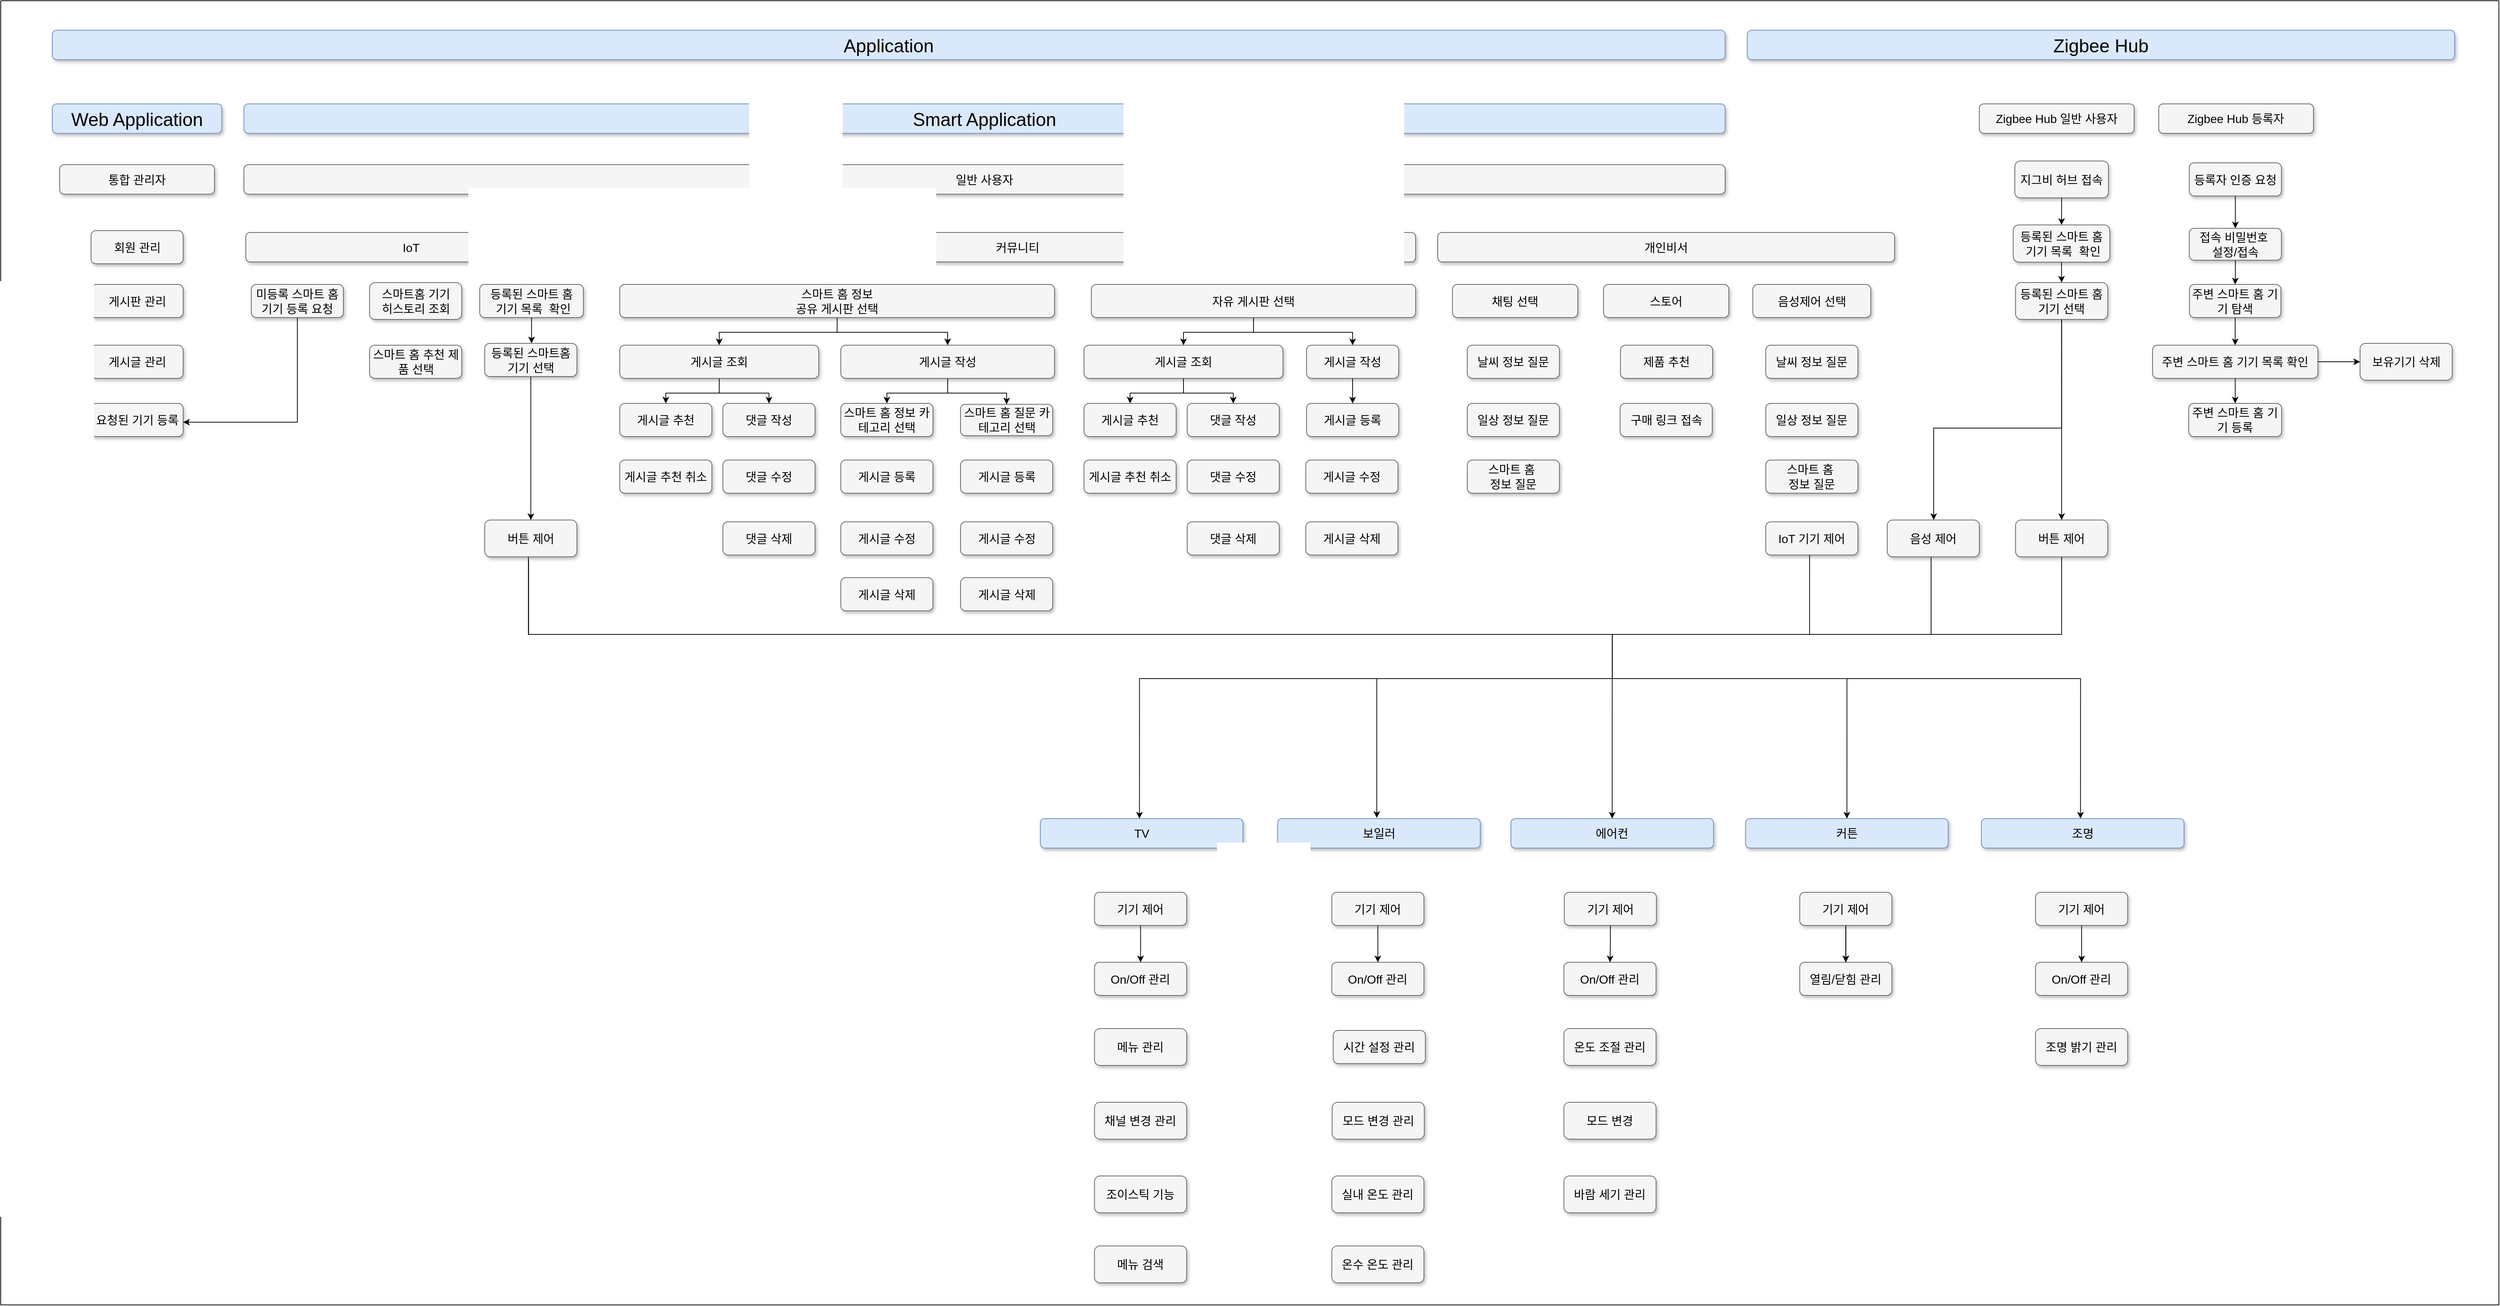 <mxfile version="24.2.5" type="device">
  <diagram name="페이지-1" id="fLK22L0cyS2KONPvhXHz">
    <mxGraphModel dx="6066" dy="696" grid="1" gridSize="10" guides="1" tooltips="1" connect="1" arrows="1" fold="1" page="1" pageScale="1" pageWidth="827" pageHeight="1169" math="0" shadow="0">
      <root>
        <mxCell id="0" />
        <mxCell id="1" parent="0" />
        <mxCell id="XsFv-7W7JYTAU17G-Qvy-7" value="스마트 홈 정보 카테고리 선택" style="whiteSpace=wrap;html=1;rounded=1;shadow=1;strokeWidth=1;fontSize=16;align=center;fillColor=#f5f5f5;strokeColor=#666666;" vertex="1" parent="1">
          <mxGeometry x="-1340" y="2286.51" width="125" height="45" as="geometry" />
        </mxCell>
        <mxCell id="XsFv-7W7JYTAU17G-Qvy-8" value="게시글 수정" style="whiteSpace=wrap;html=1;rounded=1;shadow=1;strokeWidth=1;fontSize=16;align=center;fillColor=#f5f5f5;strokeColor=#666666;" vertex="1" parent="1">
          <mxGeometry x="-1340" y="2447.26" width="125" height="45" as="geometry" />
        </mxCell>
        <mxCell id="XsFv-7W7JYTAU17G-Qvy-9" value="게시글 삭제" style="whiteSpace=wrap;html=1;rounded=1;shadow=1;strokeWidth=1;fontSize=16;align=center;fillColor=#f5f5f5;strokeColor=#666666;" vertex="1" parent="1">
          <mxGeometry x="-1340" y="2523" width="125" height="45" as="geometry" />
        </mxCell>
        <mxCell id="XsFv-7W7JYTAU17G-Qvy-10" value="통합 관리자" style="whiteSpace=wrap;html=1;rounded=1;shadow=1;strokeWidth=1;fontSize=16;align=center;fillColor=#f5f5f5;strokeColor=#666666;" vertex="1" parent="1">
          <mxGeometry x="-2400" y="1962.5" width="210" height="40" as="geometry" />
        </mxCell>
        <mxCell id="XsFv-7W7JYTAU17G-Qvy-11" value="일반 사용자" style="whiteSpace=wrap;html=1;rounded=1;shadow=1;strokeWidth=1;fontSize=16;align=center;fillColor=#f5f5f5;strokeColor=#666666;" vertex="1" parent="1">
          <mxGeometry x="-2150" y="1962.5" width="2010" height="40" as="geometry" />
        </mxCell>
        <mxCell id="XsFv-7W7JYTAU17G-Qvy-12" value="&lt;font style=&quot;font-size: 25px;&quot;&gt;Application&lt;/font&gt;" style="whiteSpace=wrap;html=1;rounded=1;shadow=1;strokeWidth=1;fontSize=16;align=center;fillColor=#dae8fc;strokeColor=#6c8ebf;" vertex="1" parent="1">
          <mxGeometry x="-2410" y="1780" width="2270" height="40" as="geometry" />
        </mxCell>
        <mxCell id="XsFv-7W7JYTAU17G-Qvy-13" value="보유기기 삭제" style="whiteSpace=wrap;html=1;rounded=1;shadow=1;strokeWidth=1;fontSize=16;align=center;fillColor=#f5f5f5;strokeColor=#666666;" vertex="1" parent="1">
          <mxGeometry x="721.63" y="2205" width="125" height="50" as="geometry" />
        </mxCell>
        <mxCell id="XsFv-7W7JYTAU17G-Qvy-14" style="edgeStyle=orthogonalEdgeStyle;rounded=0;orthogonalLoop=1;jettySize=auto;html=1;exitX=0.5;exitY=1;exitDx=0;exitDy=0;entryX=0.5;entryY=0;entryDx=0;entryDy=0;" edge="1" parent="1">
          <mxGeometry relative="1" as="geometry">
            <mxPoint x="-1763.69" y="2499.38" as="sourcePoint" />
            <mxPoint x="342.25" y="2850" as="targetPoint" />
            <Array as="points">
              <mxPoint x="-1764" y="2600" />
              <mxPoint x="-293" y="2600" />
              <mxPoint x="-293" y="2660" />
              <mxPoint x="342" y="2660" />
            </Array>
          </mxGeometry>
        </mxCell>
        <mxCell id="XsFv-7W7JYTAU17G-Qvy-15" value="버튼 제어" style="whiteSpace=wrap;html=1;rounded=1;shadow=1;strokeWidth=1;fontSize=16;align=center;fillColor=#f5f5f5;strokeColor=#666666;" vertex="1" parent="1">
          <mxGeometry x="-1823.19" y="2444.76" width="125" height="50" as="geometry" />
        </mxCell>
        <mxCell id="XsFv-7W7JYTAU17G-Qvy-16" style="edgeStyle=orthogonalEdgeStyle;rounded=0;orthogonalLoop=1;jettySize=auto;html=1;exitX=0.5;exitY=1;exitDx=0;exitDy=0;entryX=0.5;entryY=0;entryDx=0;entryDy=0;" edge="1" parent="1" source="XsFv-7W7JYTAU17G-Qvy-17" target="XsFv-7W7JYTAU17G-Qvy-28">
          <mxGeometry relative="1" as="geometry">
            <Array as="points">
              <mxPoint x="317" y="2600" />
              <mxPoint x="-293" y="2600" />
            </Array>
          </mxGeometry>
        </mxCell>
        <mxCell id="XsFv-7W7JYTAU17G-Qvy-17" value="버튼 제어" style="whiteSpace=wrap;html=1;rounded=1;shadow=1;strokeWidth=1;fontSize=16;align=center;fillColor=#f5f5f5;strokeColor=#666666;" vertex="1" parent="1">
          <mxGeometry x="254.13" y="2444.76" width="125" height="50" as="geometry" />
        </mxCell>
        <mxCell id="XsFv-7W7JYTAU17G-Qvy-18" value="등록된 스마트 홈&lt;div&gt;&amp;nbsp;기기&amp;nbsp;목록&amp;nbsp; 확인&lt;/div&gt;" style="whiteSpace=wrap;html=1;rounded=1;shadow=1;strokeWidth=1;fontSize=16;align=center;fillColor=#f5f5f5;strokeColor=#666666;" vertex="1" parent="1">
          <mxGeometry x="-1830" y="2125" width="140.62" height="45" as="geometry" />
        </mxCell>
        <mxCell id="XsFv-7W7JYTAU17G-Qvy-19" value="" style="endArrow=classic;html=1;rounded=0;exitX=0.5;exitY=1;exitDx=0;exitDy=0;entryX=0.5;entryY=0;entryDx=0;entryDy=0;" edge="1" parent="1" source="XsFv-7W7JYTAU17G-Qvy-18">
          <mxGeometry width="50" height="50" relative="1" as="geometry">
            <mxPoint x="-1745.19" y="2163" as="sourcePoint" />
            <mxPoint x="-1759.69" y="2205" as="targetPoint" />
          </mxGeometry>
        </mxCell>
        <mxCell id="XsFv-7W7JYTAU17G-Qvy-20" style="edgeStyle=orthogonalEdgeStyle;rounded=0;orthogonalLoop=1;jettySize=auto;html=1;" edge="1" parent="1" source="XsFv-7W7JYTAU17G-Qvy-139" target="XsFv-7W7JYTAU17G-Qvy-15">
          <mxGeometry relative="1" as="geometry">
            <mxPoint x="-1759.69" y="2255" as="sourcePoint" />
          </mxGeometry>
        </mxCell>
        <mxCell id="XsFv-7W7JYTAU17G-Qvy-21" value="게시글 관리" style="whiteSpace=wrap;html=1;rounded=1;shadow=1;strokeWidth=1;fontSize=16;align=center;fillColor=#f5f5f5;strokeColor=#666666;" vertex="1" parent="1">
          <mxGeometry x="-2357.5" y="2207.5" width="125" height="45" as="geometry" />
        </mxCell>
        <mxCell id="XsFv-7W7JYTAU17G-Qvy-22" value="회원 관리" style="whiteSpace=wrap;html=1;rounded=1;shadow=1;strokeWidth=1;fontSize=16;align=center;fillColor=#f5f5f5;strokeColor=#666666;" vertex="1" parent="1">
          <mxGeometry x="-2357.5" y="2052" width="125" height="45" as="geometry" />
        </mxCell>
        <mxCell id="XsFv-7W7JYTAU17G-Qvy-23" value="게시판 관리" style="whiteSpace=wrap;html=1;rounded=1;shadow=1;strokeWidth=1;fontSize=16;align=center;fillColor=#f5f5f5;strokeColor=#666666;" vertex="1" parent="1">
          <mxGeometry x="-2357.5" y="2125" width="125" height="45" as="geometry" />
        </mxCell>
        <mxCell id="XsFv-7W7JYTAU17G-Qvy-24" value="요청된 기기 등록" style="whiteSpace=wrap;html=1;rounded=1;shadow=1;strokeWidth=1;fontSize=16;align=center;fillColor=#f5f5f5;strokeColor=#666666;" vertex="1" parent="1">
          <mxGeometry x="-2357.5" y="2286.51" width="125" height="45" as="geometry" />
        </mxCell>
        <mxCell id="XsFv-7W7JYTAU17G-Qvy-25" value="Zigbee Hub 일반 사용자" style="whiteSpace=wrap;html=1;rounded=1;shadow=1;strokeWidth=1;fontSize=16;align=center;fillColor=#f5f5f5;strokeColor=#666666;" vertex="1" parent="1">
          <mxGeometry x="205" y="1880" width="210" height="40" as="geometry" />
        </mxCell>
        <mxCell id="XsFv-7W7JYTAU17G-Qvy-26" value="&lt;font style=&quot;font-size: 25px;&quot;&gt;Zigbee Hub&lt;/font&gt;" style="whiteSpace=wrap;html=1;rounded=1;shadow=1;strokeWidth=1;fontSize=16;align=center;fillColor=#dae8fc;strokeColor=#6c8ebf;" vertex="1" parent="1">
          <mxGeometry x="-110" y="1780" width="960" height="40" as="geometry" />
        </mxCell>
        <mxCell id="XsFv-7W7JYTAU17G-Qvy-27" value="보일러" style="whiteSpace=wrap;html=1;rounded=1;shadow=1;strokeWidth=1;fontSize=16;align=center;fillColor=#dae8fc;strokeColor=#6c8ebf;" vertex="1" parent="1">
          <mxGeometry x="-747.25" y="2850" width="275" height="40" as="geometry" />
        </mxCell>
        <mxCell id="XsFv-7W7JYTAU17G-Qvy-28" value="에어컨" style="whiteSpace=wrap;html=1;rounded=1;shadow=1;strokeWidth=1;fontSize=16;align=center;fillColor=#dae8fc;strokeColor=#6c8ebf;" vertex="1" parent="1">
          <mxGeometry x="-430.75" y="2850" width="275" height="40" as="geometry" />
        </mxCell>
        <mxCell id="XsFv-7W7JYTAU17G-Qvy-29" value="TV" style="whiteSpace=wrap;html=1;rounded=1;shadow=1;strokeWidth=1;fontSize=16;align=center;fillColor=#dae8fc;strokeColor=#6c8ebf;" vertex="1" parent="1">
          <mxGeometry x="-1069.25" y="2850" width="275" height="40" as="geometry" />
        </mxCell>
        <mxCell id="XsFv-7W7JYTAU17G-Qvy-30" value="커튼" style="whiteSpace=wrap;html=1;rounded=1;shadow=1;strokeWidth=1;fontSize=16;align=center;fillColor=#dae8fc;strokeColor=#6c8ebf;" vertex="1" parent="1">
          <mxGeometry x="-112.25" y="2850" width="275" height="40" as="geometry" />
        </mxCell>
        <mxCell id="XsFv-7W7JYTAU17G-Qvy-31" value="조명" style="whiteSpace=wrap;html=1;rounded=1;shadow=1;strokeWidth=1;fontSize=16;align=center;fillColor=#dae8fc;strokeColor=#6c8ebf;" vertex="1" parent="1">
          <mxGeometry x="207.75" y="2850" width="275" height="40" as="geometry" />
        </mxCell>
        <mxCell id="XsFv-7W7JYTAU17G-Qvy-32" value="On/Off 관리" style="whiteSpace=wrap;html=1;rounded=1;shadow=1;strokeWidth=1;fontSize=16;align=center;fillColor=#f5f5f5;strokeColor=#666666;" vertex="1" parent="1">
          <mxGeometry x="-673.75" y="3045" width="125" height="45" as="geometry" />
        </mxCell>
        <mxCell id="XsFv-7W7JYTAU17G-Qvy-33" value="모드 변경 관리" style="whiteSpace=wrap;html=1;rounded=1;shadow=1;strokeWidth=1;fontSize=16;align=center;fillColor=#f5f5f5;strokeColor=#666666;" vertex="1" parent="1">
          <mxGeometry x="-673.25" y="3235" width="125" height="50" as="geometry" />
        </mxCell>
        <mxCell id="XsFv-7W7JYTAU17G-Qvy-34" value="On/Off 관리" style="whiteSpace=wrap;html=1;rounded=1;shadow=1;strokeWidth=1;fontSize=16;align=center;fillColor=#f5f5f5;strokeColor=#666666;" vertex="1" parent="1">
          <mxGeometry x="-358.75" y="3045" width="125" height="45" as="geometry" />
        </mxCell>
        <mxCell id="XsFv-7W7JYTAU17G-Qvy-35" value="온도 조절 관리" style="whiteSpace=wrap;html=1;rounded=1;shadow=1;strokeWidth=1;fontSize=16;align=center;fillColor=#f5f5f5;strokeColor=#666666;" vertex="1" parent="1">
          <mxGeometry x="-358.75" y="3135" width="125" height="50" as="geometry" />
        </mxCell>
        <mxCell id="XsFv-7W7JYTAU17G-Qvy-36" value="메뉴 관리" style="whiteSpace=wrap;html=1;rounded=1;shadow=1;strokeWidth=1;fontSize=16;align=center;fillColor=#f5f5f5;strokeColor=#666666;" vertex="1" parent="1">
          <mxGeometry x="-995.75" y="3135" width="125" height="50" as="geometry" />
        </mxCell>
        <mxCell id="XsFv-7W7JYTAU17G-Qvy-37" value="On/Off 관리" style="whiteSpace=wrap;html=1;rounded=1;shadow=1;strokeWidth=1;fontSize=16;align=center;fillColor=#f5f5f5;strokeColor=#666666;" vertex="1" parent="1">
          <mxGeometry x="-995.75" y="3045" width="125" height="45" as="geometry" />
        </mxCell>
        <mxCell id="XsFv-7W7JYTAU17G-Qvy-38" value="열림/닫힘 관리" style="whiteSpace=wrap;html=1;rounded=1;shadow=1;strokeWidth=1;fontSize=16;align=center;fillColor=#f5f5f5;strokeColor=#666666;" vertex="1" parent="1">
          <mxGeometry x="-38.75" y="3045" width="125" height="45" as="geometry" />
        </mxCell>
        <mxCell id="XsFv-7W7JYTAU17G-Qvy-39" value="On/Off 관리" style="whiteSpace=wrap;html=1;rounded=1;shadow=1;strokeWidth=1;fontSize=16;align=center;fillColor=#f5f5f5;strokeColor=#666666;" vertex="1" parent="1">
          <mxGeometry x="281.25" y="3045" width="125" height="45" as="geometry" />
        </mxCell>
        <mxCell id="XsFv-7W7JYTAU17G-Qvy-40" value="조명 밝기 관리" style="whiteSpace=wrap;html=1;rounded=1;shadow=1;strokeWidth=1;fontSize=16;align=center;fillColor=#f5f5f5;strokeColor=#666666;" vertex="1" parent="1">
          <mxGeometry x="281.25" y="3135" width="125" height="50" as="geometry" />
        </mxCell>
        <mxCell id="XsFv-7W7JYTAU17G-Qvy-41" value="모드 변경" style="whiteSpace=wrap;html=1;rounded=1;shadow=1;strokeWidth=1;fontSize=16;align=center;fillColor=#f5f5f5;strokeColor=#666666;" vertex="1" parent="1">
          <mxGeometry x="-358.75" y="3235" width="125" height="50" as="geometry" />
        </mxCell>
        <mxCell id="XsFv-7W7JYTAU17G-Qvy-42" value="&lt;span&gt;바람 세기 관리&lt;/span&gt;" style="whiteSpace=wrap;html=1;rounded=1;shadow=1;strokeWidth=1;fontSize=16;align=center;fillColor=#f5f5f5;strokeColor=#666666;" vertex="1" parent="1">
          <mxGeometry x="-358.75" y="3335" width="125" height="50" as="geometry" />
        </mxCell>
        <mxCell id="XsFv-7W7JYTAU17G-Qvy-43" value="조이스틱 기능" style="whiteSpace=wrap;html=1;rounded=1;shadow=1;strokeWidth=1;fontSize=16;align=center;fillColor=#f5f5f5;strokeColor=#666666;" vertex="1" parent="1">
          <mxGeometry x="-995.75" y="3335" width="125" height="50" as="geometry" />
        </mxCell>
        <mxCell id="XsFv-7W7JYTAU17G-Qvy-44" value="채널 변경 관리" style="whiteSpace=wrap;html=1;rounded=1;shadow=1;strokeWidth=1;fontSize=16;align=center;fillColor=#f5f5f5;strokeColor=#666666;" vertex="1" parent="1">
          <mxGeometry x="-995.75" y="3235" width="125" height="50" as="geometry" />
        </mxCell>
        <mxCell id="XsFv-7W7JYTAU17G-Qvy-45" value="메뉴 검색" style="whiteSpace=wrap;html=1;rounded=1;shadow=1;strokeWidth=1;fontSize=16;align=center;fillColor=#f5f5f5;strokeColor=#666666;" vertex="1" parent="1">
          <mxGeometry x="-995.75" y="3430" width="125" height="50" as="geometry" />
        </mxCell>
        <mxCell id="XsFv-7W7JYTAU17G-Qvy-46" style="edgeStyle=orthogonalEdgeStyle;rounded=0;orthogonalLoop=1;jettySize=auto;html=1;exitX=0.5;exitY=1;exitDx=0;exitDy=0;entryX=0.5;entryY=0;entryDx=0;entryDy=0;" edge="1" parent="1" source="XsFv-7W7JYTAU17G-Qvy-48" target="XsFv-7W7JYTAU17G-Qvy-17">
          <mxGeometry relative="1" as="geometry" />
        </mxCell>
        <mxCell id="XsFv-7W7JYTAU17G-Qvy-47" style="edgeStyle=orthogonalEdgeStyle;rounded=0;orthogonalLoop=1;jettySize=auto;html=1;exitX=0.5;exitY=1;exitDx=0;exitDy=0;" edge="1" parent="1" source="XsFv-7W7JYTAU17G-Qvy-48" target="XsFv-7W7JYTAU17G-Qvy-121">
          <mxGeometry relative="1" as="geometry">
            <Array as="points">
              <mxPoint x="317" y="2320" />
              <mxPoint x="143" y="2320" />
            </Array>
          </mxGeometry>
        </mxCell>
        <mxCell id="XsFv-7W7JYTAU17G-Qvy-48" value="등록된 스마트 홈 기기 선택" style="whiteSpace=wrap;html=1;rounded=1;shadow=1;strokeWidth=1;fontSize=16;align=center;fillColor=#f5f5f5;strokeColor=#666666;" vertex="1" parent="1">
          <mxGeometry x="254.13" y="2122.5" width="125" height="50" as="geometry" />
        </mxCell>
        <mxCell id="XsFv-7W7JYTAU17G-Qvy-49" style="edgeStyle=orthogonalEdgeStyle;rounded=0;orthogonalLoop=1;jettySize=auto;html=1;exitX=0.5;exitY=1;exitDx=0;exitDy=0;" edge="1" parent="1" source="XsFv-7W7JYTAU17G-Qvy-50" target="XsFv-7W7JYTAU17G-Qvy-48">
          <mxGeometry relative="1" as="geometry" />
        </mxCell>
        <mxCell id="XsFv-7W7JYTAU17G-Qvy-50" value="등록된 스마트 홈&lt;div&gt;&amp;nbsp;기기&amp;nbsp;목록&amp;nbsp; 확인&lt;/div&gt;" style="whiteSpace=wrap;html=1;rounded=1;shadow=1;strokeWidth=1;fontSize=16;align=center;fillColor=#f5f5f5;strokeColor=#666666;" vertex="1" parent="1">
          <mxGeometry x="251" y="2044.25" width="131" height="50.5" as="geometry" />
        </mxCell>
        <mxCell id="XsFv-7W7JYTAU17G-Qvy-51" style="edgeStyle=orthogonalEdgeStyle;rounded=0;orthogonalLoop=1;jettySize=auto;html=1;exitX=0.5;exitY=1;exitDx=0;exitDy=0;entryX=0.5;entryY=0;entryDx=0;entryDy=0;" edge="1" parent="1" source="XsFv-7W7JYTAU17G-Qvy-52" target="XsFv-7W7JYTAU17G-Qvy-37">
          <mxGeometry relative="1" as="geometry" />
        </mxCell>
        <mxCell id="XsFv-7W7JYTAU17G-Qvy-52" value="기기 제어" style="whiteSpace=wrap;html=1;rounded=1;shadow=1;strokeWidth=1;fontSize=16;align=center;fillColor=#f5f5f5;strokeColor=#666666;" vertex="1" parent="1">
          <mxGeometry x="-995.75" y="2950" width="125" height="45" as="geometry" />
        </mxCell>
        <mxCell id="XsFv-7W7JYTAU17G-Qvy-53" style="edgeStyle=orthogonalEdgeStyle;rounded=0;orthogonalLoop=1;jettySize=auto;html=1;exitX=0.5;exitY=1;exitDx=0;exitDy=0;entryX=0.5;entryY=0;entryDx=0;entryDy=0;" edge="1" parent="1" source="XsFv-7W7JYTAU17G-Qvy-54" target="XsFv-7W7JYTAU17G-Qvy-32">
          <mxGeometry relative="1" as="geometry" />
        </mxCell>
        <mxCell id="XsFv-7W7JYTAU17G-Qvy-54" value="기기 제어" style="whiteSpace=wrap;html=1;rounded=1;shadow=1;strokeWidth=1;fontSize=16;align=center;fillColor=#f5f5f5;strokeColor=#666666;" vertex="1" parent="1">
          <mxGeometry x="-673.75" y="2950" width="125" height="45" as="geometry" />
        </mxCell>
        <mxCell id="XsFv-7W7JYTAU17G-Qvy-55" style="edgeStyle=orthogonalEdgeStyle;rounded=0;orthogonalLoop=1;jettySize=auto;html=1;exitX=0.5;exitY=1;exitDx=0;exitDy=0;entryX=0.5;entryY=0;entryDx=0;entryDy=0;" edge="1" parent="1" source="XsFv-7W7JYTAU17G-Qvy-56" target="XsFv-7W7JYTAU17G-Qvy-34">
          <mxGeometry relative="1" as="geometry" />
        </mxCell>
        <mxCell id="XsFv-7W7JYTAU17G-Qvy-56" value="기기 제어" style="whiteSpace=wrap;html=1;rounded=1;shadow=1;strokeWidth=1;fontSize=16;align=center;fillColor=#f5f5f5;strokeColor=#666666;" vertex="1" parent="1">
          <mxGeometry x="-358.25" y="2950" width="125" height="45" as="geometry" />
        </mxCell>
        <mxCell id="XsFv-7W7JYTAU17G-Qvy-57" style="edgeStyle=orthogonalEdgeStyle;rounded=0;orthogonalLoop=1;jettySize=auto;html=1;exitX=0.5;exitY=1;exitDx=0;exitDy=0;entryX=0.5;entryY=0;entryDx=0;entryDy=0;" edge="1" parent="1" source="XsFv-7W7JYTAU17G-Qvy-58" target="XsFv-7W7JYTAU17G-Qvy-39">
          <mxGeometry relative="1" as="geometry" />
        </mxCell>
        <mxCell id="XsFv-7W7JYTAU17G-Qvy-58" value="기기 제어" style="whiteSpace=wrap;html=1;rounded=1;shadow=1;strokeWidth=1;fontSize=16;align=center;fillColor=#f5f5f5;strokeColor=#666666;" vertex="1" parent="1">
          <mxGeometry x="281.25" y="2950" width="125" height="45" as="geometry" />
        </mxCell>
        <mxCell id="XsFv-7W7JYTAU17G-Qvy-59" style="edgeStyle=orthogonalEdgeStyle;rounded=0;orthogonalLoop=1;jettySize=auto;html=1;exitX=0.5;exitY=1;exitDx=0;exitDy=0;entryX=0.5;entryY=0;entryDx=0;entryDy=0;" edge="1" parent="1" source="XsFv-7W7JYTAU17G-Qvy-61" target="XsFv-7W7JYTAU17G-Qvy-38">
          <mxGeometry relative="1" as="geometry" />
        </mxCell>
        <mxCell id="XsFv-7W7JYTAU17G-Qvy-60" value="" style="edgeStyle=orthogonalEdgeStyle;rounded=0;orthogonalLoop=1;jettySize=auto;html=1;" edge="1" parent="1" source="XsFv-7W7JYTAU17G-Qvy-61" target="XsFv-7W7JYTAU17G-Qvy-38">
          <mxGeometry relative="1" as="geometry" />
        </mxCell>
        <mxCell id="XsFv-7W7JYTAU17G-Qvy-61" value="기기 제어" style="whiteSpace=wrap;html=1;rounded=1;shadow=1;strokeWidth=1;fontSize=16;align=center;fillColor=#f5f5f5;strokeColor=#666666;" vertex="1" parent="1">
          <mxGeometry x="-38.75" y="2950" width="125" height="45" as="geometry" />
        </mxCell>
        <mxCell id="XsFv-7W7JYTAU17G-Qvy-62" value="Zigbee Hub 등록자" style="whiteSpace=wrap;html=1;rounded=1;shadow=1;strokeWidth=1;fontSize=16;align=center;fillColor=#f5f5f5;strokeColor=#666666;" vertex="1" parent="1">
          <mxGeometry x="448.38" y="1880" width="210" height="40" as="geometry" />
        </mxCell>
        <mxCell id="XsFv-7W7JYTAU17G-Qvy-63" style="edgeStyle=orthogonalEdgeStyle;rounded=0;orthogonalLoop=1;jettySize=auto;html=1;exitX=0.5;exitY=1;exitDx=0;exitDy=0;" edge="1" parent="1" source="XsFv-7W7JYTAU17G-Qvy-64" target="XsFv-7W7JYTAU17G-Qvy-69">
          <mxGeometry relative="1" as="geometry" />
        </mxCell>
        <mxCell id="XsFv-7W7JYTAU17G-Qvy-64" value="등록자 인증 요청" style="whiteSpace=wrap;html=1;rounded=1;shadow=1;strokeWidth=1;fontSize=16;align=center;fillColor=#f5f5f5;strokeColor=#666666;" vertex="1" parent="1">
          <mxGeometry x="489.88" y="1960" width="125" height="45" as="geometry" />
        </mxCell>
        <mxCell id="XsFv-7W7JYTAU17G-Qvy-65" value="주변 스마트 홈 기기 등록" style="whiteSpace=wrap;html=1;rounded=1;shadow=1;strokeWidth=1;fontSize=16;align=center;fillColor=#f5f5f5;strokeColor=#666666;" vertex="1" parent="1">
          <mxGeometry x="489.13" y="2286.51" width="126" height="45" as="geometry" />
        </mxCell>
        <mxCell id="XsFv-7W7JYTAU17G-Qvy-66" style="edgeStyle=orthogonalEdgeStyle;rounded=0;orthogonalLoop=1;jettySize=auto;html=1;exitX=0.5;exitY=1;exitDx=0;exitDy=0;" edge="1" parent="1" source="XsFv-7W7JYTAU17G-Qvy-67" target="XsFv-7W7JYTAU17G-Qvy-72">
          <mxGeometry relative="1" as="geometry" />
        </mxCell>
        <mxCell id="XsFv-7W7JYTAU17G-Qvy-67" value="주변 스마트 홈 기기 탐색" style="whiteSpace=wrap;html=1;rounded=1;shadow=1;strokeWidth=1;fontSize=16;align=center;fillColor=#f5f5f5;strokeColor=#666666;" vertex="1" parent="1">
          <mxGeometry x="490.13" y="2125" width="124" height="45" as="geometry" />
        </mxCell>
        <mxCell id="XsFv-7W7JYTAU17G-Qvy-68" style="edgeStyle=orthogonalEdgeStyle;rounded=0;orthogonalLoop=1;jettySize=auto;html=1;exitX=0.5;exitY=1;exitDx=0;exitDy=0;" edge="1" parent="1" source="XsFv-7W7JYTAU17G-Qvy-69" target="XsFv-7W7JYTAU17G-Qvy-67">
          <mxGeometry relative="1" as="geometry" />
        </mxCell>
        <mxCell id="XsFv-7W7JYTAU17G-Qvy-69" value="접속 비밀번호&amp;nbsp;&lt;div&gt;설정/접속&lt;/div&gt;" style="whiteSpace=wrap;html=1;rounded=1;shadow=1;strokeWidth=1;fontSize=16;align=center;fillColor=#f5f5f5;strokeColor=#666666;" vertex="1" parent="1">
          <mxGeometry x="489.88" y="2048.875" width="125" height="43.25" as="geometry" />
        </mxCell>
        <mxCell id="XsFv-7W7JYTAU17G-Qvy-70" style="edgeStyle=orthogonalEdgeStyle;rounded=0;orthogonalLoop=1;jettySize=auto;html=1;exitX=0.5;exitY=1;exitDx=0;exitDy=0;" edge="1" parent="1" source="XsFv-7W7JYTAU17G-Qvy-72" target="XsFv-7W7JYTAU17G-Qvy-65">
          <mxGeometry relative="1" as="geometry" />
        </mxCell>
        <mxCell id="XsFv-7W7JYTAU17G-Qvy-71" style="edgeStyle=orthogonalEdgeStyle;rounded=0;orthogonalLoop=1;jettySize=auto;html=1;exitX=1;exitY=0.5;exitDx=0;exitDy=0;entryX=0;entryY=0.5;entryDx=0;entryDy=0;" edge="1" parent="1" source="XsFv-7W7JYTAU17G-Qvy-72" target="XsFv-7W7JYTAU17G-Qvy-13">
          <mxGeometry relative="1" as="geometry" />
        </mxCell>
        <mxCell id="XsFv-7W7JYTAU17G-Qvy-72" value="주변 스마트 홈 기기&amp;nbsp;목록 확인" style="whiteSpace=wrap;html=1;rounded=1;shadow=1;strokeWidth=1;fontSize=16;align=center;fillColor=#f5f5f5;strokeColor=#666666;" vertex="1" parent="1">
          <mxGeometry x="440" y="2207.5" width="224.38" height="45" as="geometry" />
        </mxCell>
        <mxCell id="XsFv-7W7JYTAU17G-Qvy-73" style="edgeStyle=orthogonalEdgeStyle;rounded=0;orthogonalLoop=1;jettySize=auto;html=1;exitX=0.5;exitY=1;exitDx=0;exitDy=0;" edge="1" parent="1" source="XsFv-7W7JYTAU17G-Qvy-74" target="XsFv-7W7JYTAU17G-Qvy-50">
          <mxGeometry relative="1" as="geometry" />
        </mxCell>
        <mxCell id="XsFv-7W7JYTAU17G-Qvy-74" value="지그비 허브 접속" style="whiteSpace=wrap;html=1;rounded=1;shadow=1;strokeWidth=1;fontSize=16;align=center;fillColor=#f5f5f5;strokeColor=#666666;" vertex="1" parent="1">
          <mxGeometry x="253.13" y="1957.5" width="127" height="50" as="geometry" />
        </mxCell>
        <mxCell id="XsFv-7W7JYTAU17G-Qvy-75" style="edgeStyle=orthogonalEdgeStyle;rounded=0;orthogonalLoop=1;jettySize=auto;html=1;exitX=0.5;exitY=1;exitDx=0;exitDy=0;" edge="1" parent="1" source="XsFv-7W7JYTAU17G-Qvy-77" target="XsFv-7W7JYTAU17G-Qvy-106">
          <mxGeometry relative="1" as="geometry" />
        </mxCell>
        <mxCell id="XsFv-7W7JYTAU17G-Qvy-76" style="edgeStyle=orthogonalEdgeStyle;rounded=0;orthogonalLoop=1;jettySize=auto;html=1;exitX=0.5;exitY=1;exitDx=0;exitDy=0;" edge="1" parent="1" source="XsFv-7W7JYTAU17G-Qvy-77" target="XsFv-7W7JYTAU17G-Qvy-95">
          <mxGeometry relative="1" as="geometry" />
        </mxCell>
        <mxCell id="XsFv-7W7JYTAU17G-Qvy-77" value="스마트 홈 정보&lt;div&gt;공유 게시판 선택&lt;/div&gt;" style="whiteSpace=wrap;html=1;rounded=1;shadow=1;strokeWidth=1;fontSize=16;align=center;fillColor=#f5f5f5;strokeColor=#666666;" vertex="1" parent="1">
          <mxGeometry x="-1640" y="2125" width="590" height="45" as="geometry" />
        </mxCell>
        <mxCell id="XsFv-7W7JYTAU17G-Qvy-78" style="edgeStyle=orthogonalEdgeStyle;rounded=0;orthogonalLoop=1;jettySize=auto;html=1;exitX=0.5;exitY=1;exitDx=0;exitDy=0;" edge="1" parent="1" source="XsFv-7W7JYTAU17G-Qvy-80" target="XsFv-7W7JYTAU17G-Qvy-114">
          <mxGeometry relative="1" as="geometry" />
        </mxCell>
        <mxCell id="XsFv-7W7JYTAU17G-Qvy-79" style="edgeStyle=orthogonalEdgeStyle;rounded=0;orthogonalLoop=1;jettySize=auto;html=1;exitX=0.5;exitY=1;exitDx=0;exitDy=0;" edge="1" parent="1" source="XsFv-7W7JYTAU17G-Qvy-80" target="XsFv-7W7JYTAU17G-Qvy-82">
          <mxGeometry relative="1" as="geometry" />
        </mxCell>
        <mxCell id="XsFv-7W7JYTAU17G-Qvy-80" value="자유 게시판 선택" style="whiteSpace=wrap;html=1;rounded=1;shadow=1;strokeWidth=1;fontSize=16;align=center;fillColor=#f5f5f5;strokeColor=#666666;" vertex="1" parent="1">
          <mxGeometry x="-1000" y="2125" width="440" height="45" as="geometry" />
        </mxCell>
        <mxCell id="XsFv-7W7JYTAU17G-Qvy-81" style="edgeStyle=orthogonalEdgeStyle;rounded=0;orthogonalLoop=1;jettySize=auto;html=1;exitX=0.5;exitY=1;exitDx=0;exitDy=0;" edge="1" parent="1" source="XsFv-7W7JYTAU17G-Qvy-82" target="XsFv-7W7JYTAU17G-Qvy-117">
          <mxGeometry relative="1" as="geometry" />
        </mxCell>
        <mxCell id="XsFv-7W7JYTAU17G-Qvy-82" value="게시글 작성" style="whiteSpace=wrap;html=1;rounded=1;shadow=1;strokeWidth=1;fontSize=16;align=center;fillColor=#f5f5f5;strokeColor=#666666;" vertex="1" parent="1">
          <mxGeometry x="-708" y="2207.5" width="125" height="45" as="geometry" />
        </mxCell>
        <mxCell id="XsFv-7W7JYTAU17G-Qvy-83" value="게시글 수정" style="whiteSpace=wrap;html=1;rounded=1;shadow=1;strokeWidth=1;fontSize=16;align=center;fillColor=#f5f5f5;strokeColor=#666666;" vertex="1" parent="1">
          <mxGeometry x="-709" y="2363.38" width="125" height="45" as="geometry" />
        </mxCell>
        <mxCell id="XsFv-7W7JYTAU17G-Qvy-84" value="게시글 삭제" style="whiteSpace=wrap;html=1;rounded=1;shadow=1;strokeWidth=1;fontSize=16;align=center;fillColor=#f5f5f5;strokeColor=#666666;" vertex="1" parent="1">
          <mxGeometry x="-709" y="2447.26" width="125" height="45" as="geometry" />
        </mxCell>
        <mxCell id="XsFv-7W7JYTAU17G-Qvy-85" value="스마트 홈 추천 제품 선택" style="whiteSpace=wrap;html=1;rounded=1;shadow=1;strokeWidth=1;fontSize=16;align=center;fillColor=#f5f5f5;strokeColor=#666666;" vertex="1" parent="1">
          <mxGeometry x="-1979.44" y="2207.5" width="125" height="45" as="geometry" />
        </mxCell>
        <mxCell id="XsFv-7W7JYTAU17G-Qvy-86" style="edgeStyle=orthogonalEdgeStyle;rounded=0;orthogonalLoop=1;jettySize=auto;html=1;exitX=0.5;exitY=1;exitDx=0;exitDy=0;" edge="1" parent="1" source="XsFv-7W7JYTAU17G-Qvy-87" target="XsFv-7W7JYTAU17G-Qvy-24">
          <mxGeometry relative="1" as="geometry">
            <Array as="points">
              <mxPoint x="-2077" y="2312" />
            </Array>
          </mxGeometry>
        </mxCell>
        <mxCell id="XsFv-7W7JYTAU17G-Qvy-87" value="미등록 스마트 홈 기기&amp;nbsp;&lt;span style=&quot;background-color: initial;&quot;&gt;등록 요청&lt;/span&gt;" style="whiteSpace=wrap;html=1;rounded=1;shadow=1;strokeWidth=1;fontSize=16;align=center;fillColor=#f5f5f5;strokeColor=#666666;" vertex="1" parent="1">
          <mxGeometry x="-2140" y="2125" width="125" height="45" as="geometry" />
        </mxCell>
        <mxCell id="XsFv-7W7JYTAU17G-Qvy-88" value="커뮤니티" style="whiteSpace=wrap;html=1;rounded=1;shadow=1;strokeWidth=1;fontSize=16;align=center;fillColor=#f5f5f5;strokeColor=#666666;" vertex="1" parent="1">
          <mxGeometry x="-1640" y="2054.5" width="1080" height="40" as="geometry" />
        </mxCell>
        <mxCell id="XsFv-7W7JYTAU17G-Qvy-89" value="IoT" style="whiteSpace=wrap;html=1;rounded=1;shadow=1;strokeWidth=1;fontSize=16;align=center;fillColor=#f5f5f5;strokeColor=#666666;" vertex="1" parent="1">
          <mxGeometry x="-2147.44" y="2054.5" width="447.5" height="40" as="geometry" />
        </mxCell>
        <mxCell id="XsFv-7W7JYTAU17G-Qvy-90" value="&lt;div&gt;스마트홈 기기&lt;/div&gt;히스토리 조회" style="whiteSpace=wrap;html=1;rounded=1;shadow=1;strokeWidth=1;fontSize=16;align=center;fillColor=#f5f5f5;strokeColor=#666666;" vertex="1" parent="1">
          <mxGeometry x="-1979.44" y="2122.5" width="125" height="50" as="geometry" />
        </mxCell>
        <mxCell id="XsFv-7W7JYTAU17G-Qvy-91" value="&lt;font style=&quot;font-size: 25px;&quot;&gt;Smart Application&lt;/font&gt;" style="whiteSpace=wrap;html=1;rounded=1;shadow=1;strokeWidth=1;fontSize=16;align=center;fillColor=#dae8fc;strokeColor=#6c8ebf;" vertex="1" parent="1">
          <mxGeometry x="-2150" y="1880" width="2010" height="40" as="geometry" />
        </mxCell>
        <mxCell id="XsFv-7W7JYTAU17G-Qvy-92" value="&lt;font style=&quot;font-size: 25px;&quot;&gt;Web Application&lt;/font&gt;" style="whiteSpace=wrap;html=1;rounded=1;shadow=1;strokeWidth=1;fontSize=16;align=center;fillColor=#dae8fc;strokeColor=#6c8ebf;" vertex="1" parent="1">
          <mxGeometry x="-2410" y="1880" width="230" height="40" as="geometry" />
        </mxCell>
        <mxCell id="XsFv-7W7JYTAU17G-Qvy-93" style="edgeStyle=orthogonalEdgeStyle;rounded=0;orthogonalLoop=1;jettySize=auto;html=1;exitX=0.5;exitY=1;exitDx=0;exitDy=0;" edge="1" parent="1" source="XsFv-7W7JYTAU17G-Qvy-95" target="XsFv-7W7JYTAU17G-Qvy-7">
          <mxGeometry relative="1" as="geometry" />
        </mxCell>
        <mxCell id="XsFv-7W7JYTAU17G-Qvy-94" style="edgeStyle=orthogonalEdgeStyle;rounded=0;orthogonalLoop=1;jettySize=auto;html=1;exitX=0.5;exitY=1;exitDx=0;exitDy=0;" edge="1" parent="1" source="XsFv-7W7JYTAU17G-Qvy-95" target="XsFv-7W7JYTAU17G-Qvy-96">
          <mxGeometry relative="1" as="geometry" />
        </mxCell>
        <mxCell id="XsFv-7W7JYTAU17G-Qvy-95" value="게시글 작성" style="whiteSpace=wrap;html=1;rounded=1;shadow=1;strokeWidth=1;fontSize=16;align=center;fillColor=#f5f5f5;strokeColor=#666666;" vertex="1" parent="1">
          <mxGeometry x="-1340" y="2207.5" width="290" height="45" as="geometry" />
        </mxCell>
        <mxCell id="XsFv-7W7JYTAU17G-Qvy-96" value="스마트 홈 질문 카테고리 선택" style="whiteSpace=wrap;html=1;rounded=1;shadow=1;strokeWidth=1;fontSize=16;align=center;fillColor=#f5f5f5;strokeColor=#666666;" vertex="1" parent="1">
          <mxGeometry x="-1177.5" y="2287.76" width="125" height="42.5" as="geometry" />
        </mxCell>
        <mxCell id="XsFv-7W7JYTAU17G-Qvy-97" value="게시글 등록" style="whiteSpace=wrap;html=1;rounded=1;shadow=1;strokeWidth=1;fontSize=16;align=center;fillColor=#f5f5f5;strokeColor=#666666;" vertex="1" parent="1">
          <mxGeometry x="-1340" y="2363.38" width="125" height="45" as="geometry" />
        </mxCell>
        <mxCell id="XsFv-7W7JYTAU17G-Qvy-98" value="게시글 등록" style="whiteSpace=wrap;html=1;rounded=1;shadow=1;strokeWidth=1;fontSize=16;align=center;fillColor=#f5f5f5;strokeColor=#666666;" vertex="1" parent="1">
          <mxGeometry x="-1177.5" y="2363.38" width="125" height="45" as="geometry" />
        </mxCell>
        <mxCell id="XsFv-7W7JYTAU17G-Qvy-99" value="댓글 작성" style="whiteSpace=wrap;html=1;rounded=1;shadow=1;strokeWidth=1;fontSize=16;align=center;fillColor=#f5f5f5;strokeColor=#666666;" vertex="1" parent="1">
          <mxGeometry x="-1500" y="2286.51" width="125" height="45" as="geometry" />
        </mxCell>
        <mxCell id="XsFv-7W7JYTAU17G-Qvy-100" value="게시글 수정" style="whiteSpace=wrap;html=1;rounded=1;shadow=1;strokeWidth=1;fontSize=16;align=center;fillColor=#f5f5f5;strokeColor=#666666;" vertex="1" parent="1">
          <mxGeometry x="-1177.5" y="2447.26" width="125" height="45" as="geometry" />
        </mxCell>
        <mxCell id="XsFv-7W7JYTAU17G-Qvy-101" value="게시글 삭제" style="whiteSpace=wrap;html=1;rounded=1;shadow=1;strokeWidth=1;fontSize=16;align=center;fillColor=#f5f5f5;strokeColor=#666666;" vertex="1" parent="1">
          <mxGeometry x="-1177.5" y="2523" width="125" height="45" as="geometry" />
        </mxCell>
        <mxCell id="XsFv-7W7JYTAU17G-Qvy-102" value="댓글 수정" style="whiteSpace=wrap;html=1;rounded=1;shadow=1;strokeWidth=1;fontSize=16;align=center;fillColor=#f5f5f5;strokeColor=#666666;" vertex="1" parent="1">
          <mxGeometry x="-1500" y="2363.38" width="125" height="45" as="geometry" />
        </mxCell>
        <mxCell id="XsFv-7W7JYTAU17G-Qvy-103" value="댓글 삭제" style="whiteSpace=wrap;html=1;rounded=1;shadow=1;strokeWidth=1;fontSize=16;align=center;fillColor=#f5f5f5;strokeColor=#666666;" vertex="1" parent="1">
          <mxGeometry x="-1500" y="2447.26" width="125" height="45" as="geometry" />
        </mxCell>
        <mxCell id="XsFv-7W7JYTAU17G-Qvy-104" style="edgeStyle=orthogonalEdgeStyle;rounded=0;orthogonalLoop=1;jettySize=auto;html=1;exitX=0.5;exitY=1;exitDx=0;exitDy=0;" edge="1" parent="1" source="XsFv-7W7JYTAU17G-Qvy-106" target="XsFv-7W7JYTAU17G-Qvy-107">
          <mxGeometry relative="1" as="geometry" />
        </mxCell>
        <mxCell id="XsFv-7W7JYTAU17G-Qvy-105" style="edgeStyle=orthogonalEdgeStyle;rounded=0;orthogonalLoop=1;jettySize=auto;html=1;exitX=0.5;exitY=1;exitDx=0;exitDy=0;" edge="1" parent="1" source="XsFv-7W7JYTAU17G-Qvy-106" target="XsFv-7W7JYTAU17G-Qvy-99">
          <mxGeometry relative="1" as="geometry" />
        </mxCell>
        <mxCell id="XsFv-7W7JYTAU17G-Qvy-106" value="게시글 조회" style="whiteSpace=wrap;html=1;rounded=1;shadow=1;strokeWidth=1;fontSize=16;align=center;fillColor=#f5f5f5;strokeColor=#666666;" vertex="1" parent="1">
          <mxGeometry x="-1640" y="2207.5" width="270" height="45" as="geometry" />
        </mxCell>
        <mxCell id="XsFv-7W7JYTAU17G-Qvy-107" value="게시글 추천" style="whiteSpace=wrap;html=1;rounded=1;shadow=1;strokeWidth=1;fontSize=16;align=center;fillColor=#f5f5f5;strokeColor=#666666;" vertex="1" parent="1">
          <mxGeometry x="-1640" y="2286.51" width="125" height="45" as="geometry" />
        </mxCell>
        <mxCell id="XsFv-7W7JYTAU17G-Qvy-108" value="게시글 추천 취소" style="whiteSpace=wrap;html=1;rounded=1;shadow=1;strokeWidth=1;fontSize=16;align=center;fillColor=#f5f5f5;strokeColor=#666666;" vertex="1" parent="1">
          <mxGeometry x="-1640" y="2363.38" width="125" height="45" as="geometry" />
        </mxCell>
        <mxCell id="XsFv-7W7JYTAU17G-Qvy-109" value="댓글 작성" style="whiteSpace=wrap;html=1;rounded=1;shadow=1;strokeWidth=1;fontSize=16;align=center;fillColor=#f5f5f5;strokeColor=#666666;" vertex="1" parent="1">
          <mxGeometry x="-870" y="2286.51" width="125" height="45" as="geometry" />
        </mxCell>
        <mxCell id="XsFv-7W7JYTAU17G-Qvy-110" value="댓글 수정" style="whiteSpace=wrap;html=1;rounded=1;shadow=1;strokeWidth=1;fontSize=16;align=center;fillColor=#f5f5f5;strokeColor=#666666;" vertex="1" parent="1">
          <mxGeometry x="-870" y="2363.38" width="125" height="45" as="geometry" />
        </mxCell>
        <mxCell id="XsFv-7W7JYTAU17G-Qvy-111" value="댓글 삭제" style="whiteSpace=wrap;html=1;rounded=1;shadow=1;strokeWidth=1;fontSize=16;align=center;fillColor=#f5f5f5;strokeColor=#666666;" vertex="1" parent="1">
          <mxGeometry x="-870" y="2447.26" width="125" height="45" as="geometry" />
        </mxCell>
        <mxCell id="XsFv-7W7JYTAU17G-Qvy-112" style="edgeStyle=orthogonalEdgeStyle;rounded=0;orthogonalLoop=1;jettySize=auto;html=1;exitX=0.5;exitY=1;exitDx=0;exitDy=0;" edge="1" parent="1" source="XsFv-7W7JYTAU17G-Qvy-114" target="XsFv-7W7JYTAU17G-Qvy-115">
          <mxGeometry relative="1" as="geometry" />
        </mxCell>
        <mxCell id="XsFv-7W7JYTAU17G-Qvy-113" style="edgeStyle=orthogonalEdgeStyle;rounded=0;orthogonalLoop=1;jettySize=auto;html=1;exitX=0.5;exitY=1;exitDx=0;exitDy=0;" edge="1" parent="1" source="XsFv-7W7JYTAU17G-Qvy-114" target="XsFv-7W7JYTAU17G-Qvy-109">
          <mxGeometry relative="1" as="geometry" />
        </mxCell>
        <mxCell id="XsFv-7W7JYTAU17G-Qvy-114" value="게시글 조회" style="whiteSpace=wrap;html=1;rounded=1;shadow=1;strokeWidth=1;fontSize=16;align=center;fillColor=#f5f5f5;strokeColor=#666666;" vertex="1" parent="1">
          <mxGeometry x="-1010" y="2207.5" width="270" height="45" as="geometry" />
        </mxCell>
        <mxCell id="XsFv-7W7JYTAU17G-Qvy-115" value="게시글 추천" style="whiteSpace=wrap;html=1;rounded=1;shadow=1;strokeWidth=1;fontSize=16;align=center;fillColor=#f5f5f5;strokeColor=#666666;" vertex="1" parent="1">
          <mxGeometry x="-1010" y="2286.51" width="125" height="45" as="geometry" />
        </mxCell>
        <mxCell id="XsFv-7W7JYTAU17G-Qvy-116" value="게시글 추천 취소" style="whiteSpace=wrap;html=1;rounded=1;shadow=1;strokeWidth=1;fontSize=16;align=center;fillColor=#f5f5f5;strokeColor=#666666;" vertex="1" parent="1">
          <mxGeometry x="-1010" y="2363.38" width="125" height="45" as="geometry" />
        </mxCell>
        <mxCell id="XsFv-7W7JYTAU17G-Qvy-117" value="게시글 등록" style="whiteSpace=wrap;html=1;rounded=1;shadow=1;strokeWidth=1;fontSize=16;align=center;fillColor=#f5f5f5;strokeColor=#666666;" vertex="1" parent="1">
          <mxGeometry x="-708" y="2286.51" width="125" height="45" as="geometry" />
        </mxCell>
        <mxCell id="XsFv-7W7JYTAU17G-Qvy-118" value="개인비서" style="whiteSpace=wrap;html=1;rounded=1;shadow=1;strokeWidth=1;fontSize=16;align=center;fillColor=#f5f5f5;strokeColor=#666666;" vertex="1" parent="1">
          <mxGeometry x="-530" y="2054.5" width="620" height="40" as="geometry" />
        </mxCell>
        <mxCell id="XsFv-7W7JYTAU17G-Qvy-119" value="음성제어 선택" style="whiteSpace=wrap;html=1;rounded=1;shadow=1;strokeWidth=1;fontSize=16;align=center;fillColor=#f5f5f5;strokeColor=#666666;" vertex="1" parent="1">
          <mxGeometry x="-102.38" y="2125" width="160" height="45" as="geometry" />
        </mxCell>
        <mxCell id="XsFv-7W7JYTAU17G-Qvy-120" style="edgeStyle=orthogonalEdgeStyle;rounded=0;orthogonalLoop=1;jettySize=auto;html=1;exitX=0.5;exitY=1;exitDx=0;exitDy=0;entryX=0.5;entryY=0;entryDx=0;entryDy=0;" edge="1" parent="1">
          <mxGeometry relative="1" as="geometry">
            <mxPoint x="139.5" y="2470.51" as="sourcePoint" />
            <mxPoint x="-612.75" y="2849" as="targetPoint" />
            <Array as="points">
              <mxPoint x="140" y="2600" />
              <mxPoint x="-293" y="2600" />
              <mxPoint x="-293" y="2660" />
              <mxPoint x="-613" y="2660" />
            </Array>
          </mxGeometry>
        </mxCell>
        <mxCell id="XsFv-7W7JYTAU17G-Qvy-121" value="음성 제어" style="whiteSpace=wrap;html=1;rounded=1;shadow=1;strokeWidth=1;fontSize=16;align=center;fillColor=#f5f5f5;strokeColor=#666666;" vertex="1" parent="1">
          <mxGeometry x="80" y="2444.76" width="125" height="50" as="geometry" />
        </mxCell>
        <mxCell id="XsFv-7W7JYTAU17G-Qvy-122" value="채팅 선택" style="whiteSpace=wrap;html=1;rounded=1;shadow=1;strokeWidth=1;fontSize=16;align=center;fillColor=#f5f5f5;strokeColor=#666666;" vertex="1" parent="1">
          <mxGeometry x="-510" y="2125" width="170" height="45" as="geometry" />
        </mxCell>
        <mxCell id="XsFv-7W7JYTAU17G-Qvy-123" value="날씨 정보 질문" style="whiteSpace=wrap;html=1;rounded=1;shadow=1;strokeWidth=1;fontSize=16;align=center;fillColor=#f5f5f5;strokeColor=#666666;" vertex="1" parent="1">
          <mxGeometry x="-84.88" y="2207.5" width="125" height="45" as="geometry" />
        </mxCell>
        <mxCell id="XsFv-7W7JYTAU17G-Qvy-124" value="일상 정보 질문" style="whiteSpace=wrap;html=1;rounded=1;shadow=1;strokeWidth=1;fontSize=16;align=center;fillColor=#f5f5f5;strokeColor=#666666;" vertex="1" parent="1">
          <mxGeometry x="-84.87" y="2286.51" width="125" height="45" as="geometry" />
        </mxCell>
        <mxCell id="XsFv-7W7JYTAU17G-Qvy-125" value="스마트 홈&amp;nbsp;&lt;div&gt;정보 질문&lt;/div&gt;" style="whiteSpace=wrap;html=1;rounded=1;shadow=1;strokeWidth=1;fontSize=16;align=center;fillColor=#f5f5f5;strokeColor=#666666;" vertex="1" parent="1">
          <mxGeometry x="-84.87" y="2363.38" width="125" height="45" as="geometry" />
        </mxCell>
        <mxCell id="XsFv-7W7JYTAU17G-Qvy-126" style="edgeStyle=orthogonalEdgeStyle;rounded=0;orthogonalLoop=1;jettySize=auto;html=1;exitX=0.5;exitY=1;exitDx=0;exitDy=0;entryX=0.5;entryY=0;entryDx=0;entryDy=0;" edge="1" parent="1">
          <mxGeometry relative="1" as="geometry">
            <mxPoint x="-25.38" y="2465.62" as="sourcePoint" />
            <mxPoint x="-934.75" y="2850" as="targetPoint" />
            <Array as="points">
              <mxPoint x="-25" y="2600" />
              <mxPoint x="-293" y="2600" />
              <mxPoint x="-293" y="2660" />
              <mxPoint x="-935" y="2660" />
            </Array>
          </mxGeometry>
        </mxCell>
        <mxCell id="XsFv-7W7JYTAU17G-Qvy-127" value="IoT 기기 제어" style="whiteSpace=wrap;html=1;rounded=1;shadow=1;strokeWidth=1;fontSize=16;align=center;fillColor=#f5f5f5;strokeColor=#666666;" vertex="1" parent="1">
          <mxGeometry x="-84.88" y="2447.26" width="125" height="45" as="geometry" />
        </mxCell>
        <mxCell id="XsFv-7W7JYTAU17G-Qvy-128" value="날씨 정보 질문" style="whiteSpace=wrap;html=1;rounded=1;shadow=1;strokeWidth=1;fontSize=16;align=center;fillColor=#f5f5f5;strokeColor=#666666;" vertex="1" parent="1">
          <mxGeometry x="-489.88" y="2207.5" width="125" height="45" as="geometry" />
        </mxCell>
        <mxCell id="XsFv-7W7JYTAU17G-Qvy-129" value="일상 정보 질문" style="whiteSpace=wrap;html=1;rounded=1;shadow=1;strokeWidth=1;fontSize=16;align=center;fillColor=#f5f5f5;strokeColor=#666666;" vertex="1" parent="1">
          <mxGeometry x="-489.87" y="2286.51" width="125" height="45" as="geometry" />
        </mxCell>
        <mxCell id="XsFv-7W7JYTAU17G-Qvy-130" value="스마트 홈&amp;nbsp;&lt;div&gt;정보 질문&lt;/div&gt;" style="whiteSpace=wrap;html=1;rounded=1;shadow=1;strokeWidth=1;fontSize=16;align=center;fillColor=#f5f5f5;strokeColor=#666666;" vertex="1" parent="1">
          <mxGeometry x="-489.87" y="2363.38" width="125" height="45" as="geometry" />
        </mxCell>
        <mxCell id="XsFv-7W7JYTAU17G-Qvy-131" value="실내 온도 관리" style="whiteSpace=wrap;html=1;rounded=1;shadow=1;strokeWidth=1;fontSize=16;align=center;fillColor=#f5f5f5;strokeColor=#666666;" vertex="1" parent="1">
          <mxGeometry x="-673.75" y="3335" width="125" height="50" as="geometry" />
        </mxCell>
        <mxCell id="XsFv-7W7JYTAU17G-Qvy-132" value="시간 설정 관리" style="whiteSpace=wrap;html=1;rounded=1;shadow=1;strokeWidth=1;fontSize=16;align=center;fillColor=#f5f5f5;strokeColor=#666666;" vertex="1" parent="1">
          <mxGeometry x="-671.75" y="3137.5" width="125" height="45" as="geometry" />
        </mxCell>
        <mxCell id="XsFv-7W7JYTAU17G-Qvy-133" value="온수 온도 관리" style="whiteSpace=wrap;html=1;rounded=1;shadow=1;strokeWidth=1;fontSize=16;align=center;fillColor=#f5f5f5;strokeColor=#666666;" vertex="1" parent="1">
          <mxGeometry x="-673.75" y="3430" width="125" height="50" as="geometry" />
        </mxCell>
        <mxCell id="XsFv-7W7JYTAU17G-Qvy-134" value="스토어" style="whiteSpace=wrap;html=1;rounded=1;shadow=1;strokeWidth=1;fontSize=16;align=center;fillColor=#f5f5f5;strokeColor=#666666;" vertex="1" parent="1">
          <mxGeometry x="-305" y="2125" width="170" height="45" as="geometry" />
        </mxCell>
        <mxCell id="XsFv-7W7JYTAU17G-Qvy-135" value="제품 추천" style="whiteSpace=wrap;html=1;rounded=1;shadow=1;strokeWidth=1;fontSize=16;align=center;fillColor=#f5f5f5;strokeColor=#666666;" vertex="1" parent="1">
          <mxGeometry x="-282" y="2207.5" width="125" height="45" as="geometry" />
        </mxCell>
        <mxCell id="XsFv-7W7JYTAU17G-Qvy-136" value="구매 링크 접속" style="whiteSpace=wrap;html=1;rounded=1;shadow=1;strokeWidth=1;fontSize=16;align=center;fillColor=#f5f5f5;strokeColor=#666666;" vertex="1" parent="1">
          <mxGeometry x="-282.5" y="2286.51" width="125" height="45" as="geometry" />
        </mxCell>
        <mxCell id="XsFv-7W7JYTAU17G-Qvy-137" style="edgeStyle=orthogonalEdgeStyle;rounded=0;orthogonalLoop=1;jettySize=auto;html=1;entryX=0.5;entryY=0;entryDx=0;entryDy=0;" edge="1" parent="1" source="XsFv-7W7JYTAU17G-Qvy-15" target="XsFv-7W7JYTAU17G-Qvy-30">
          <mxGeometry relative="1" as="geometry">
            <mxPoint x="-1763.69" y="2499.38" as="sourcePoint" />
            <mxPoint x="3.55" y="2851.2" as="targetPoint" />
            <Array as="points">
              <mxPoint x="-1764" y="2600" />
              <mxPoint x="-293" y="2600" />
              <mxPoint x="-293" y="2660" />
              <mxPoint x="25" y="2660" />
            </Array>
          </mxGeometry>
        </mxCell>
        <mxCell id="XsFv-7W7JYTAU17G-Qvy-138" style="edgeStyle=orthogonalEdgeStyle;rounded=0;orthogonalLoop=1;jettySize=auto;html=1;exitX=0.5;exitY=1;exitDx=0;exitDy=0;" edge="1" parent="1" source="XsFv-7W7JYTAU17G-Qvy-101" target="XsFv-7W7JYTAU17G-Qvy-101">
          <mxGeometry relative="1" as="geometry" />
        </mxCell>
        <mxCell id="XsFv-7W7JYTAU17G-Qvy-139" value="등록된 스마트홈&lt;div&gt;기기 선택&lt;/div&gt;" style="whiteSpace=wrap;html=1;rounded=1;shadow=1;strokeWidth=1;fontSize=16;align=center;fillColor=#f5f5f5;strokeColor=#666666;" vertex="1" parent="1">
          <mxGeometry x="-1823.19" y="2205" width="125" height="45" as="geometry" />
        </mxCell>
        <mxCell id="XsFv-7W7JYTAU17G-Qvy-140" value="" style="swimlane;startSize=0;" vertex="1" parent="1">
          <mxGeometry x="-2480" y="1740" width="3390" height="1770" as="geometry" />
        </mxCell>
      </root>
    </mxGraphModel>
  </diagram>
</mxfile>
